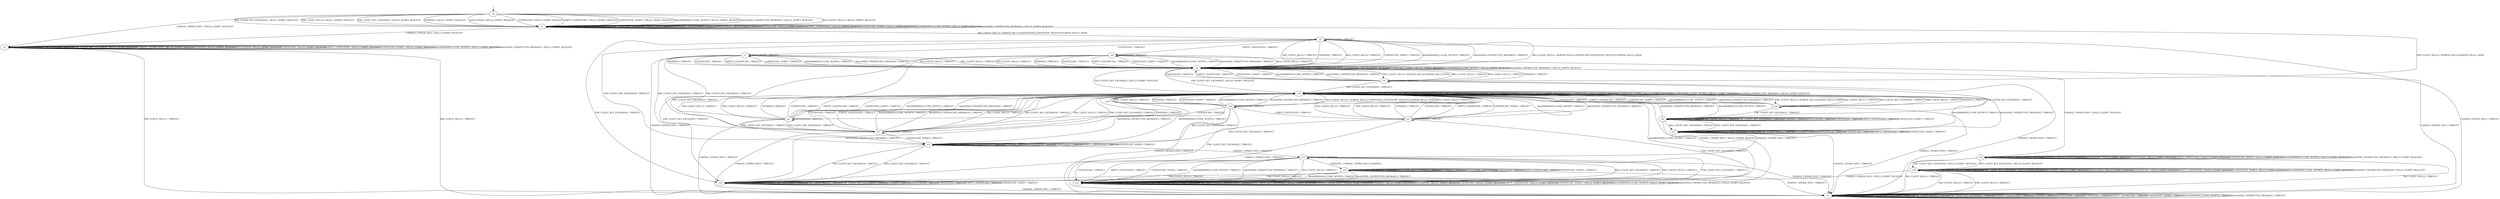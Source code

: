 digraph h4 {
s0 [label="s0"];
s1 [label="s1"];
s2 [label="s2"];
s3 [label="s3"];
s4 [label="s4"];
s5 [label="s5"];
s6 [label="s6"];
s7 [label="s7"];
s8 [label="s8"];
s9 [label="s9"];
s15 [label="s15"];
s16 [label="s16"];
s23 [label="s23"];
s10 [label="s10"];
s11 [label="s11"];
s12 [label="s12"];
s17 [label="s17"];
s19 [label="s19"];
s20 [label="s20"];
s13 [label="s13"];
s14 [label="s14"];
s18 [label="s18"];
s21 [label="s21"];
s22 [label="s22"];
s0 -> s1 [label="RSA_CLIENT_HELLO / HELLO_VERIFY_REQUEST"];
s0 -> s1 [label="RSA_CLIENT_KEY_EXCHANGE / HELLO_VERIFY_REQUEST"];
s0 -> s1 [label="PSK_CLIENT_HELLO / HELLO_VERIFY_REQUEST"];
s0 -> s1 [label="PSK_CLIENT_KEY_EXCHANGE / HELLO_VERIFY_REQUEST"];
s0 -> s2 [label="CHANGE_CIPHER_SPEC / HELLO_VERIFY_REQUEST"];
s0 -> s1 [label="FINISHED / HELLO_VERIFY_REQUEST"];
s0 -> s1 [label="APPLICATION / HELLO_VERIFY_REQUEST"];
s0 -> s1 [label="CERTIFICATE / HELLO_VERIFY_REQUEST"];
s0 -> s1 [label="EMPTY_CERTIFICATE / HELLO_VERIFY_REQUEST"];
s0 -> s1 [label="CERTIFICATE_VERIFY / HELLO_VERIFY_REQUEST"];
s0 -> s1 [label="Alert(WARNING,CLOSE_NOTIFY) / HELLO_VERIFY_REQUEST"];
s0 -> s1 [label="Alert(FATAL,UNEXPECTED_MESSAGE) / HELLO_VERIFY_REQUEST"];
s1 -> s3 [label="RSA_CLIENT_HELLO / SERVER_HELLO,CERTIFICATE,CERTIFICATE_REQUEST,SERVER_HELLO_DONE"];
s1 -> s1 [label="RSA_CLIENT_KEY_EXCHANGE / HELLO_VERIFY_REQUEST"];
s1 -> s4 [label="PSK_CLIENT_HELLO / SERVER_HELLO,SERVER_HELLO_DONE"];
s1 -> s1 [label="PSK_CLIENT_KEY_EXCHANGE / HELLO_VERIFY_REQUEST"];
s1 -> s2 [label="CHANGE_CIPHER_SPEC / HELLO_VERIFY_REQUEST"];
s1 -> s1 [label="FINISHED / HELLO_VERIFY_REQUEST"];
s1 -> s1 [label="APPLICATION / HELLO_VERIFY_REQUEST"];
s1 -> s1 [label="CERTIFICATE / HELLO_VERIFY_REQUEST"];
s1 -> s1 [label="EMPTY_CERTIFICATE / HELLO_VERIFY_REQUEST"];
s1 -> s1 [label="CERTIFICATE_VERIFY / HELLO_VERIFY_REQUEST"];
s1 -> s1 [label="Alert(WARNING,CLOSE_NOTIFY) / HELLO_VERIFY_REQUEST"];
s1 -> s1 [label="Alert(FATAL,UNEXPECTED_MESSAGE) / HELLO_VERIFY_REQUEST"];
s2 -> s5 [label="RSA_CLIENT_HELLO / TIMEOUT"];
s2 -> s2 [label="RSA_CLIENT_KEY_EXCHANGE / HELLO_VERIFY_REQUEST"];
s2 -> s5 [label="PSK_CLIENT_HELLO / TIMEOUT"];
s2 -> s2 [label="PSK_CLIENT_KEY_EXCHANGE / HELLO_VERIFY_REQUEST"];
s2 -> s2 [label="CHANGE_CIPHER_SPEC / HELLO_VERIFY_REQUEST"];
s2 -> s2 [label="FINISHED / HELLO_VERIFY_REQUEST"];
s2 -> s2 [label="APPLICATION / HELLO_VERIFY_REQUEST"];
s2 -> s2 [label="CERTIFICATE / HELLO_VERIFY_REQUEST"];
s2 -> s2 [label="EMPTY_CERTIFICATE / HELLO_VERIFY_REQUEST"];
s2 -> s2 [label="CERTIFICATE_VERIFY / HELLO_VERIFY_REQUEST"];
s2 -> s2 [label="Alert(WARNING,CLOSE_NOTIFY) / HELLO_VERIFY_REQUEST"];
s2 -> s2 [label="Alert(FATAL,UNEXPECTED_MESSAGE) / HELLO_VERIFY_REQUEST"];
s3 -> s6 [label="RSA_CLIENT_HELLO / TIMEOUT"];
s3 -> s15 [label="RSA_CLIENT_KEY_EXCHANGE / TIMEOUT"];
s3 -> s6 [label="PSK_CLIENT_HELLO / TIMEOUT"];
s3 -> s23 [label="PSK_CLIENT_KEY_EXCHANGE / TIMEOUT"];
s3 -> s5 [label="CHANGE_CIPHER_SPEC / TIMEOUT"];
s3 -> s6 [label="FINISHED / TIMEOUT"];
s3 -> s3 [label="APPLICATION / TIMEOUT"];
s3 -> s7 [label="CERTIFICATE / TIMEOUT"];
s3 -> s8 [label="EMPTY_CERTIFICATE / TIMEOUT"];
s3 -> s6 [label="CERTIFICATE_VERIFY / TIMEOUT"];
s3 -> s6 [label="Alert(WARNING,CLOSE_NOTIFY) / TIMEOUT"];
s3 -> s6 [label="Alert(FATAL,UNEXPECTED_MESSAGE) / TIMEOUT"];
s4 -> s6 [label="RSA_CLIENT_HELLO / TIMEOUT"];
s4 -> s16 [label="RSA_CLIENT_KEY_EXCHANGE / TIMEOUT"];
s4 -> s6 [label="PSK_CLIENT_HELLO / TIMEOUT"];
s4 -> s9 [label="PSK_CLIENT_KEY_EXCHANGE / TIMEOUT"];
s4 -> s5 [label="CHANGE_CIPHER_SPEC / TIMEOUT"];
s4 -> s6 [label="FINISHED / TIMEOUT"];
s4 -> s4 [label="APPLICATION / TIMEOUT"];
s4 -> s6 [label="CERTIFICATE / TIMEOUT"];
s4 -> s6 [label="EMPTY_CERTIFICATE / TIMEOUT"];
s4 -> s6 [label="CERTIFICATE_VERIFY / TIMEOUT"];
s4 -> s6 [label="Alert(WARNING,CLOSE_NOTIFY) / TIMEOUT"];
s4 -> s6 [label="Alert(FATAL,UNEXPECTED_MESSAGE) / TIMEOUT"];
s5 -> s5 [label="RSA_CLIENT_HELLO / TIMEOUT"];
s5 -> s5 [label="RSA_CLIENT_KEY_EXCHANGE / TIMEOUT"];
s5 -> s5 [label="PSK_CLIENT_HELLO / TIMEOUT"];
s5 -> s5 [label="PSK_CLIENT_KEY_EXCHANGE / TIMEOUT"];
s5 -> s5 [label="CHANGE_CIPHER_SPEC / TIMEOUT"];
s5 -> s5 [label="FINISHED / TIMEOUT"];
s5 -> s5 [label="APPLICATION / TIMEOUT"];
s5 -> s5 [label="CERTIFICATE / TIMEOUT"];
s5 -> s5 [label="EMPTY_CERTIFICATE / TIMEOUT"];
s5 -> s5 [label="CERTIFICATE_VERIFY / TIMEOUT"];
s5 -> s5 [label="Alert(WARNING,CLOSE_NOTIFY) / TIMEOUT"];
s5 -> s5 [label="Alert(FATAL,UNEXPECTED_MESSAGE) / TIMEOUT"];
s6 -> s3 [label="RSA_CLIENT_HELLO / SERVER_HELLO,CERTIFICATE,CERTIFICATE_REQUEST,SERVER_HELLO_DONE"];
s6 -> s16 [label="RSA_CLIENT_KEY_EXCHANGE / HELLO_VERIFY_REQUEST"];
s6 -> s4 [label="PSK_CLIENT_HELLO / SERVER_HELLO,SERVER_HELLO_DONE"];
s6 -> s16 [label="PSK_CLIENT_KEY_EXCHANGE / HELLO_VERIFY_REQUEST"];
s6 -> s10 [label="CHANGE_CIPHER_SPEC / HELLO_VERIFY_REQUEST"];
s6 -> s6 [label="FINISHED / HELLO_VERIFY_REQUEST"];
s6 -> s6 [label="APPLICATION / HELLO_VERIFY_REQUEST"];
s6 -> s6 [label="CERTIFICATE / HELLO_VERIFY_REQUEST"];
s6 -> s6 [label="EMPTY_CERTIFICATE / HELLO_VERIFY_REQUEST"];
s6 -> s6 [label="CERTIFICATE_VERIFY / HELLO_VERIFY_REQUEST"];
s6 -> s6 [label="Alert(WARNING,CLOSE_NOTIFY) / HELLO_VERIFY_REQUEST"];
s6 -> s6 [label="Alert(FATAL,UNEXPECTED_MESSAGE) / HELLO_VERIFY_REQUEST"];
s7 -> s6 [label="RSA_CLIENT_HELLO / TIMEOUT"];
s7 -> s11 [label="RSA_CLIENT_KEY_EXCHANGE / TIMEOUT"];
s7 -> s6 [label="PSK_CLIENT_HELLO / TIMEOUT"];
s7 -> s11 [label="PSK_CLIENT_KEY_EXCHANGE / TIMEOUT"];
s7 -> s5 [label="CHANGE_CIPHER_SPEC / TIMEOUT"];
s7 -> s6 [label="FINISHED / TIMEOUT"];
s7 -> s7 [label="APPLICATION / TIMEOUT"];
s7 -> s6 [label="CERTIFICATE / TIMEOUT"];
s7 -> s6 [label="EMPTY_CERTIFICATE / TIMEOUT"];
s7 -> s6 [label="CERTIFICATE_VERIFY / TIMEOUT"];
s7 -> s6 [label="Alert(WARNING,CLOSE_NOTIFY) / TIMEOUT"];
s7 -> s6 [label="Alert(FATAL,UNEXPECTED_MESSAGE) / TIMEOUT"];
s8 -> s6 [label="RSA_CLIENT_HELLO / TIMEOUT"];
s8 -> s15 [label="RSA_CLIENT_KEY_EXCHANGE / TIMEOUT"];
s8 -> s6 [label="PSK_CLIENT_HELLO / TIMEOUT"];
s8 -> s23 [label="PSK_CLIENT_KEY_EXCHANGE / TIMEOUT"];
s8 -> s5 [label="CHANGE_CIPHER_SPEC / TIMEOUT"];
s8 -> s6 [label="FINISHED / TIMEOUT"];
s8 -> s8 [label="APPLICATION / TIMEOUT"];
s8 -> s6 [label="CERTIFICATE / TIMEOUT"];
s8 -> s6 [label="EMPTY_CERTIFICATE / TIMEOUT"];
s8 -> s6 [label="CERTIFICATE_VERIFY / TIMEOUT"];
s8 -> s6 [label="Alert(WARNING,CLOSE_NOTIFY) / TIMEOUT"];
s8 -> s6 [label="Alert(FATAL,UNEXPECTED_MESSAGE) / TIMEOUT"];
s9 -> s9 [label="RSA_CLIENT_HELLO / TIMEOUT"];
s9 -> s17 [label="RSA_CLIENT_KEY_EXCHANGE / TIMEOUT"];
s9 -> s9 [label="PSK_CLIENT_HELLO / TIMEOUT"];
s9 -> s9 [label="PSK_CLIENT_KEY_EXCHANGE / TIMEOUT"];
s9 -> s12 [label="CHANGE_CIPHER_SPEC / TIMEOUT"];
s9 -> s9 [label="FINISHED / TIMEOUT"];
s9 -> s9 [label="APPLICATION / TIMEOUT"];
s9 -> s9 [label="CERTIFICATE / TIMEOUT"];
s9 -> s9 [label="EMPTY_CERTIFICATE / TIMEOUT"];
s9 -> s9 [label="CERTIFICATE_VERIFY / TIMEOUT"];
s9 -> s16 [label="Alert(WARNING,CLOSE_NOTIFY) / TIMEOUT"];
s9 -> s16 [label="Alert(FATAL,UNEXPECTED_MESSAGE) / TIMEOUT"];
s15 -> s15 [label="RSA_CLIENT_HELLO / TIMEOUT"];
s15 -> s23 [label="RSA_CLIENT_KEY_EXCHANGE / TIMEOUT"];
s15 -> s15 [label="PSK_CLIENT_HELLO / TIMEOUT"];
s15 -> s23 [label="PSK_CLIENT_KEY_EXCHANGE / TIMEOUT"];
s15 -> s12 [label="CHANGE_CIPHER_SPEC / TIMEOUT"];
s15 -> s15 [label="FINISHED / TIMEOUT"];
s15 -> s15 [label="APPLICATION / TIMEOUT"];
s15 -> s15 [label="CERTIFICATE / TIMEOUT"];
s15 -> s15 [label="EMPTY_CERTIFICATE / TIMEOUT"];
s15 -> s15 [label="CERTIFICATE_VERIFY / TIMEOUT"];
s15 -> s16 [label="Alert(WARNING,CLOSE_NOTIFY) / TIMEOUT"];
s15 -> s16 [label="Alert(FATAL,UNEXPECTED_MESSAGE) / TIMEOUT"];
s16 -> s19 [label="RSA_CLIENT_HELLO / SERVER_HELLO,CERTIFICATE,CERTIFICATE_REQUEST,SERVER_HELLO_DONE"];
s16 -> s16 [label="RSA_CLIENT_KEY_EXCHANGE / HELLO_VERIFY_REQUEST"];
s16 -> s20 [label="PSK_CLIENT_HELLO / SERVER_HELLO,SERVER_HELLO_DONE"];
s16 -> s16 [label="PSK_CLIENT_KEY_EXCHANGE / HELLO_VERIFY_REQUEST"];
s16 -> s13 [label="CHANGE_CIPHER_SPEC / HELLO_VERIFY_REQUEST"];
s16 -> s16 [label="FINISHED / HELLO_VERIFY_REQUEST"];
s16 -> s16 [label="APPLICATION / HELLO_VERIFY_REQUEST"];
s16 -> s16 [label="CERTIFICATE / HELLO_VERIFY_REQUEST"];
s16 -> s16 [label="EMPTY_CERTIFICATE / HELLO_VERIFY_REQUEST"];
s16 -> s16 [label="CERTIFICATE_VERIFY / HELLO_VERIFY_REQUEST"];
s16 -> s16 [label="Alert(WARNING,CLOSE_NOTIFY) / HELLO_VERIFY_REQUEST"];
s16 -> s16 [label="Alert(FATAL,UNEXPECTED_MESSAGE) / HELLO_VERIFY_REQUEST"];
s23 -> s23 [label="RSA_CLIENT_HELLO / TIMEOUT"];
s23 -> s23 [label="RSA_CLIENT_KEY_EXCHANGE / TIMEOUT"];
s23 -> s23 [label="PSK_CLIENT_HELLO / TIMEOUT"];
s23 -> s23 [label="PSK_CLIENT_KEY_EXCHANGE / TIMEOUT"];
s23 -> s5 [label="CHANGE_CIPHER_SPEC / TIMEOUT"];
s23 -> s23 [label="FINISHED / TIMEOUT"];
s23 -> s23 [label="APPLICATION / TIMEOUT"];
s23 -> s23 [label="CERTIFICATE / TIMEOUT"];
s23 -> s23 [label="EMPTY_CERTIFICATE / TIMEOUT"];
s23 -> s23 [label="CERTIFICATE_VERIFY / TIMEOUT"];
s23 -> s16 [label="Alert(WARNING,CLOSE_NOTIFY) / TIMEOUT"];
s23 -> s16 [label="Alert(FATAL,UNEXPECTED_MESSAGE) / TIMEOUT"];
s10 -> s5 [label="RSA_CLIENT_HELLO / TIMEOUT"];
s10 -> s18 [label="RSA_CLIENT_KEY_EXCHANGE / HELLO_VERIFY_REQUEST"];
s10 -> s5 [label="PSK_CLIENT_HELLO / TIMEOUT"];
s10 -> s18 [label="PSK_CLIENT_KEY_EXCHANGE / HELLO_VERIFY_REQUEST"];
s10 -> s10 [label="CHANGE_CIPHER_SPEC / HELLO_VERIFY_REQUEST"];
s10 -> s10 [label="FINISHED / HELLO_VERIFY_REQUEST"];
s10 -> s10 [label="APPLICATION / HELLO_VERIFY_REQUEST"];
s10 -> s10 [label="CERTIFICATE / HELLO_VERIFY_REQUEST"];
s10 -> s10 [label="EMPTY_CERTIFICATE / HELLO_VERIFY_REQUEST"];
s10 -> s10 [label="CERTIFICATE_VERIFY / HELLO_VERIFY_REQUEST"];
s10 -> s10 [label="Alert(WARNING,CLOSE_NOTIFY) / HELLO_VERIFY_REQUEST"];
s10 -> s10 [label="Alert(FATAL,UNEXPECTED_MESSAGE) / HELLO_VERIFY_REQUEST"];
s11 -> s16 [label="RSA_CLIENT_HELLO / TIMEOUT"];
s11 -> s16 [label="RSA_CLIENT_KEY_EXCHANGE / TIMEOUT"];
s11 -> s16 [label="PSK_CLIENT_HELLO / TIMEOUT"];
s11 -> s16 [label="PSK_CLIENT_KEY_EXCHANGE / TIMEOUT"];
s11 -> s5 [label="CHANGE_CIPHER_SPEC / TIMEOUT"];
s11 -> s16 [label="FINISHED / TIMEOUT"];
s11 -> s11 [label="APPLICATION / TIMEOUT"];
s11 -> s16 [label="CERTIFICATE / TIMEOUT"];
s11 -> s16 [label="EMPTY_CERTIFICATE / TIMEOUT"];
s11 -> s15 [label="CERTIFICATE_VERIFY / TIMEOUT"];
s11 -> s16 [label="Alert(WARNING,CLOSE_NOTIFY) / TIMEOUT"];
s11 -> s16 [label="Alert(FATAL,UNEXPECTED_MESSAGE) / TIMEOUT"];
s12 -> s13 [label="RSA_CLIENT_HELLO / TIMEOUT"];
s12 -> s13 [label="RSA_CLIENT_KEY_EXCHANGE / TIMEOUT"];
s12 -> s13 [label="PSK_CLIENT_HELLO / TIMEOUT"];
s12 -> s13 [label="PSK_CLIENT_KEY_EXCHANGE / TIMEOUT"];
s12 -> s5 [label="CHANGE_CIPHER_SPEC / TIMEOUT"];
s12 -> s14 [label="FINISHED / CHANGE_CIPHER_SPEC,FINISHED"];
s12 -> s12 [label="APPLICATION / TIMEOUT"];
s12 -> s13 [label="CERTIFICATE / TIMEOUT"];
s12 -> s13 [label="EMPTY_CERTIFICATE / TIMEOUT"];
s12 -> s13 [label="CERTIFICATE_VERIFY / TIMEOUT"];
s12 -> s13 [label="Alert(WARNING,CLOSE_NOTIFY) / TIMEOUT"];
s12 -> s13 [label="Alert(FATAL,UNEXPECTED_MESSAGE) / TIMEOUT"];
s17 -> s17 [label="RSA_CLIENT_HELLO / TIMEOUT"];
s17 -> s17 [label="RSA_CLIENT_KEY_EXCHANGE / TIMEOUT"];
s17 -> s17 [label="PSK_CLIENT_HELLO / TIMEOUT"];
s17 -> s9 [label="PSK_CLIENT_KEY_EXCHANGE / TIMEOUT"];
s17 -> s5 [label="CHANGE_CIPHER_SPEC / TIMEOUT"];
s17 -> s17 [label="FINISHED / TIMEOUT"];
s17 -> s17 [label="APPLICATION / TIMEOUT"];
s17 -> s17 [label="CERTIFICATE / TIMEOUT"];
s17 -> s17 [label="EMPTY_CERTIFICATE / TIMEOUT"];
s17 -> s17 [label="CERTIFICATE_VERIFY / TIMEOUT"];
s17 -> s16 [label="Alert(WARNING,CLOSE_NOTIFY) / TIMEOUT"];
s17 -> s16 [label="Alert(FATAL,UNEXPECTED_MESSAGE) / TIMEOUT"];
s19 -> s16 [label="RSA_CLIENT_HELLO / TIMEOUT"];
s19 -> s15 [label="RSA_CLIENT_KEY_EXCHANGE / TIMEOUT"];
s19 -> s16 [label="PSK_CLIENT_HELLO / TIMEOUT"];
s19 -> s23 [label="PSK_CLIENT_KEY_EXCHANGE / TIMEOUT"];
s19 -> s5 [label="CHANGE_CIPHER_SPEC / TIMEOUT"];
s19 -> s16 [label="FINISHED / TIMEOUT"];
s19 -> s19 [label="APPLICATION / TIMEOUT"];
s19 -> s21 [label="CERTIFICATE / TIMEOUT"];
s19 -> s22 [label="EMPTY_CERTIFICATE / TIMEOUT"];
s19 -> s16 [label="CERTIFICATE_VERIFY / TIMEOUT"];
s19 -> s16 [label="Alert(WARNING,CLOSE_NOTIFY) / TIMEOUT"];
s19 -> s16 [label="Alert(FATAL,UNEXPECTED_MESSAGE) / TIMEOUT"];
s20 -> s16 [label="RSA_CLIENT_HELLO / TIMEOUT"];
s20 -> s16 [label="RSA_CLIENT_KEY_EXCHANGE / TIMEOUT"];
s20 -> s16 [label="PSK_CLIENT_HELLO / TIMEOUT"];
s20 -> s9 [label="PSK_CLIENT_KEY_EXCHANGE / TIMEOUT"];
s20 -> s5 [label="CHANGE_CIPHER_SPEC / TIMEOUT"];
s20 -> s16 [label="FINISHED / TIMEOUT"];
s20 -> s20 [label="APPLICATION / TIMEOUT"];
s20 -> s16 [label="CERTIFICATE / TIMEOUT"];
s20 -> s16 [label="EMPTY_CERTIFICATE / TIMEOUT"];
s20 -> s16 [label="CERTIFICATE_VERIFY / TIMEOUT"];
s20 -> s16 [label="Alert(WARNING,CLOSE_NOTIFY) / TIMEOUT"];
s20 -> s16 [label="Alert(FATAL,UNEXPECTED_MESSAGE) / TIMEOUT"];
s13 -> s13 [label="RSA_CLIENT_HELLO / HELLO_VERIFY_REQUEST"];
s13 -> s13 [label="RSA_CLIENT_KEY_EXCHANGE / HELLO_VERIFY_REQUEST"];
s13 -> s13 [label="PSK_CLIENT_HELLO / HELLO_VERIFY_REQUEST"];
s13 -> s13 [label="PSK_CLIENT_KEY_EXCHANGE / HELLO_VERIFY_REQUEST"];
s13 -> s13 [label="CHANGE_CIPHER_SPEC / HELLO_VERIFY_REQUEST"];
s13 -> s13 [label="FINISHED / HELLO_VERIFY_REQUEST"];
s13 -> s13 [label="APPLICATION / HELLO_VERIFY_REQUEST"];
s13 -> s13 [label="CERTIFICATE / HELLO_VERIFY_REQUEST"];
s13 -> s13 [label="EMPTY_CERTIFICATE / HELLO_VERIFY_REQUEST"];
s13 -> s13 [label="CERTIFICATE_VERIFY / HELLO_VERIFY_REQUEST"];
s13 -> s13 [label="Alert(WARNING,CLOSE_NOTIFY) / HELLO_VERIFY_REQUEST"];
s13 -> s13 [label="Alert(FATAL,UNEXPECTED_MESSAGE) / HELLO_VERIFY_REQUEST"];
s14 -> s23 [label="RSA_CLIENT_HELLO / TIMEOUT"];
s14 -> s14 [label="RSA_CLIENT_KEY_EXCHANGE / TIMEOUT"];
s14 -> s23 [label="PSK_CLIENT_HELLO / TIMEOUT"];
s14 -> s14 [label="PSK_CLIENT_KEY_EXCHANGE / TIMEOUT"];
s14 -> s5 [label="CHANGE_CIPHER_SPEC / TIMEOUT"];
s14 -> s14 [label="FINISHED / TIMEOUT"];
s14 -> s14 [label="APPLICATION / APPLICATION"];
s14 -> s14 [label="CERTIFICATE / TIMEOUT"];
s14 -> s14 [label="EMPTY_CERTIFICATE / TIMEOUT"];
s14 -> s14 [label="CERTIFICATE_VERIFY / TIMEOUT"];
s14 -> s13 [label="Alert(WARNING,CLOSE_NOTIFY) / TIMEOUT"];
s14 -> s13 [label="Alert(FATAL,UNEXPECTED_MESSAGE) / TIMEOUT"];
s18 -> s5 [label="RSA_CLIENT_HELLO / TIMEOUT"];
s18 -> s18 [label="RSA_CLIENT_KEY_EXCHANGE / HELLO_VERIFY_REQUEST"];
s18 -> s5 [label="PSK_CLIENT_HELLO / TIMEOUT"];
s18 -> s18 [label="PSK_CLIENT_KEY_EXCHANGE / HELLO_VERIFY_REQUEST"];
s18 -> s13 [label="CHANGE_CIPHER_SPEC / HELLO_VERIFY_REQUEST"];
s18 -> s18 [label="FINISHED / HELLO_VERIFY_REQUEST"];
s18 -> s18 [label="APPLICATION / HELLO_VERIFY_REQUEST"];
s18 -> s18 [label="CERTIFICATE / HELLO_VERIFY_REQUEST"];
s18 -> s18 [label="EMPTY_CERTIFICATE / HELLO_VERIFY_REQUEST"];
s18 -> s18 [label="CERTIFICATE_VERIFY / HELLO_VERIFY_REQUEST"];
s18 -> s18 [label="Alert(WARNING,CLOSE_NOTIFY) / HELLO_VERIFY_REQUEST"];
s18 -> s18 [label="Alert(FATAL,UNEXPECTED_MESSAGE) / HELLO_VERIFY_REQUEST"];
s21 -> s16 [label="RSA_CLIENT_HELLO / TIMEOUT"];
s21 -> s11 [label="RSA_CLIENT_KEY_EXCHANGE / TIMEOUT"];
s21 -> s16 [label="PSK_CLIENT_HELLO / TIMEOUT"];
s21 -> s11 [label="PSK_CLIENT_KEY_EXCHANGE / TIMEOUT"];
s21 -> s5 [label="CHANGE_CIPHER_SPEC / TIMEOUT"];
s21 -> s16 [label="FINISHED / TIMEOUT"];
s21 -> s21 [label="APPLICATION / TIMEOUT"];
s21 -> s16 [label="CERTIFICATE / TIMEOUT"];
s21 -> s16 [label="EMPTY_CERTIFICATE / TIMEOUT"];
s21 -> s16 [label="CERTIFICATE_VERIFY / TIMEOUT"];
s21 -> s16 [label="Alert(WARNING,CLOSE_NOTIFY) / TIMEOUT"];
s21 -> s16 [label="Alert(FATAL,UNEXPECTED_MESSAGE) / TIMEOUT"];
s22 -> s16 [label="RSA_CLIENT_HELLO / TIMEOUT"];
s22 -> s15 [label="RSA_CLIENT_KEY_EXCHANGE / TIMEOUT"];
s22 -> s16 [label="PSK_CLIENT_HELLO / TIMEOUT"];
s22 -> s23 [label="PSK_CLIENT_KEY_EXCHANGE / TIMEOUT"];
s22 -> s5 [label="CHANGE_CIPHER_SPEC / TIMEOUT"];
s22 -> s16 [label="FINISHED / TIMEOUT"];
s22 -> s22 [label="APPLICATION / TIMEOUT"];
s22 -> s16 [label="CERTIFICATE / TIMEOUT"];
s22 -> s16 [label="EMPTY_CERTIFICATE / TIMEOUT"];
s22 -> s16 [label="CERTIFICATE_VERIFY / TIMEOUT"];
s22 -> s16 [label="Alert(WARNING,CLOSE_NOTIFY) / TIMEOUT"];
s22 -> s16 [label="Alert(FATAL,UNEXPECTED_MESSAGE) / TIMEOUT"];
__start0 [shape=none, label=""];
__start0 -> s0 [label=""];
}

